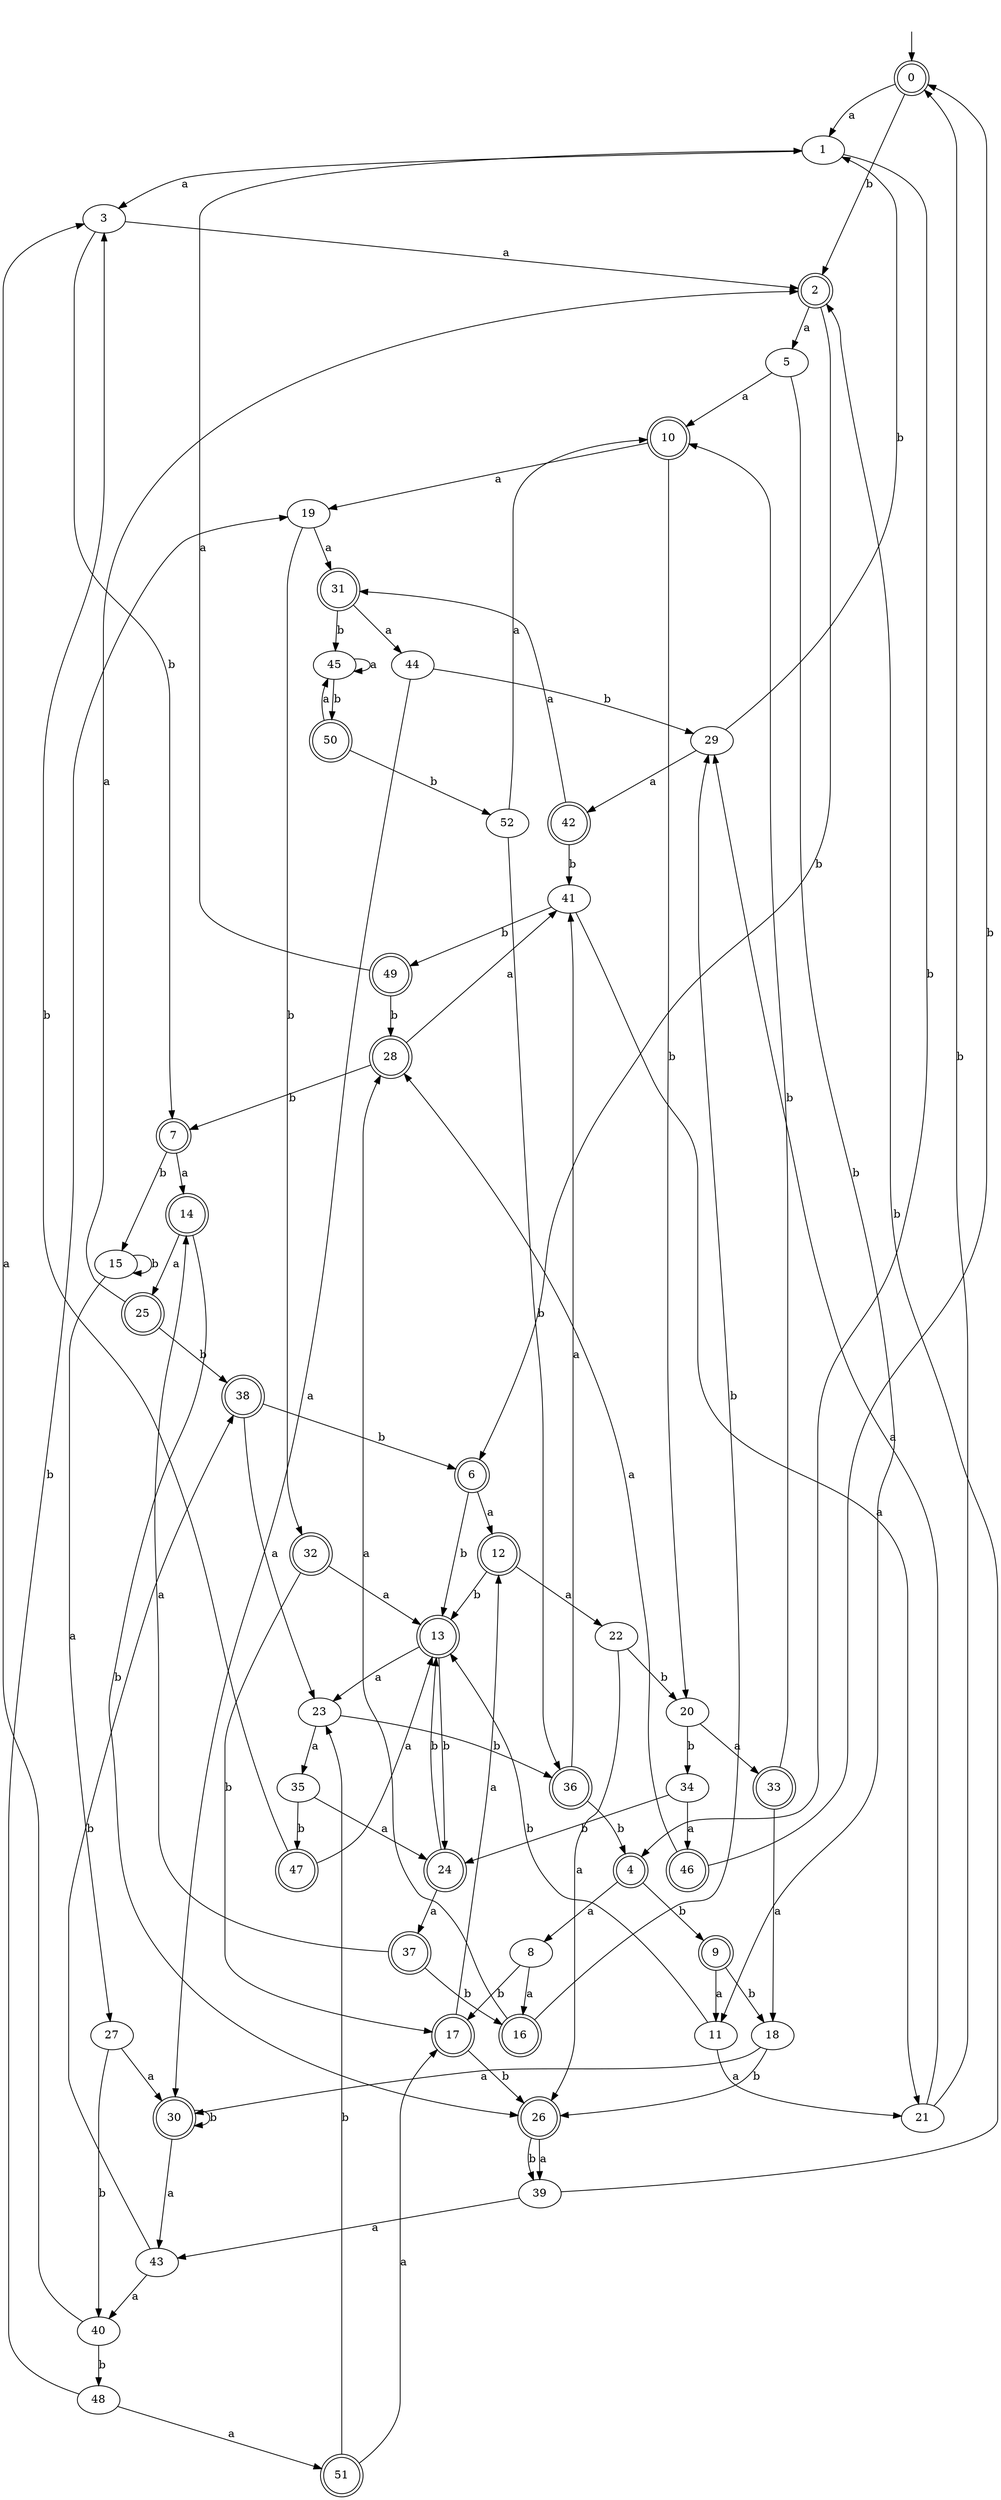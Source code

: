 digraph RandomDFA {
  __start0 [label="", shape=none];
  __start0 -> 0 [label=""];
  0 [shape=circle] [shape=doublecircle]
  0 -> 1 [label="a"]
  0 -> 2 [label="b"]
  1
  1 -> 3 [label="a"]
  1 -> 4 [label="b"]
  2 [shape=doublecircle]
  2 -> 5 [label="a"]
  2 -> 6 [label="b"]
  3
  3 -> 2 [label="a"]
  3 -> 7 [label="b"]
  4 [shape=doublecircle]
  4 -> 8 [label="a"]
  4 -> 9 [label="b"]
  5
  5 -> 10 [label="a"]
  5 -> 11 [label="b"]
  6 [shape=doublecircle]
  6 -> 12 [label="a"]
  6 -> 13 [label="b"]
  7 [shape=doublecircle]
  7 -> 14 [label="a"]
  7 -> 15 [label="b"]
  8
  8 -> 16 [label="a"]
  8 -> 17 [label="b"]
  9 [shape=doublecircle]
  9 -> 11 [label="a"]
  9 -> 18 [label="b"]
  10 [shape=doublecircle]
  10 -> 19 [label="a"]
  10 -> 20 [label="b"]
  11
  11 -> 21 [label="a"]
  11 -> 13 [label="b"]
  12 [shape=doublecircle]
  12 -> 22 [label="a"]
  12 -> 13 [label="b"]
  13 [shape=doublecircle]
  13 -> 23 [label="a"]
  13 -> 24 [label="b"]
  14 [shape=doublecircle]
  14 -> 25 [label="a"]
  14 -> 26 [label="b"]
  15
  15 -> 27 [label="a"]
  15 -> 15 [label="b"]
  16 [shape=doublecircle]
  16 -> 28 [label="a"]
  16 -> 29 [label="b"]
  17 [shape=doublecircle]
  17 -> 12 [label="a"]
  17 -> 26 [label="b"]
  18
  18 -> 30 [label="a"]
  18 -> 26 [label="b"]
  19
  19 -> 31 [label="a"]
  19 -> 32 [label="b"]
  20
  20 -> 33 [label="a"]
  20 -> 34 [label="b"]
  21
  21 -> 29 [label="a"]
  21 -> 0 [label="b"]
  22
  22 -> 26 [label="a"]
  22 -> 20 [label="b"]
  23
  23 -> 35 [label="a"]
  23 -> 36 [label="b"]
  24 [shape=doublecircle]
  24 -> 37 [label="a"]
  24 -> 13 [label="b"]
  25 [shape=doublecircle]
  25 -> 2 [label="a"]
  25 -> 38 [label="b"]
  26 [shape=doublecircle]
  26 -> 39 [label="a"]
  26 -> 39 [label="b"]
  27
  27 -> 30 [label="a"]
  27 -> 40 [label="b"]
  28 [shape=doublecircle]
  28 -> 41 [label="a"]
  28 -> 7 [label="b"]
  29
  29 -> 42 [label="a"]
  29 -> 1 [label="b"]
  30 [shape=doublecircle]
  30 -> 43 [label="a"]
  30 -> 30 [label="b"]
  31 [shape=doublecircle]
  31 -> 44 [label="a"]
  31 -> 45 [label="b"]
  32 [shape=doublecircle]
  32 -> 13 [label="a"]
  32 -> 17 [label="b"]
  33 [shape=doublecircle]
  33 -> 18 [label="a"]
  33 -> 10 [label="b"]
  34
  34 -> 46 [label="a"]
  34 -> 24 [label="b"]
  35
  35 -> 24 [label="a"]
  35 -> 47 [label="b"]
  36 [shape=doublecircle]
  36 -> 41 [label="a"]
  36 -> 4 [label="b"]
  37 [shape=doublecircle]
  37 -> 14 [label="a"]
  37 -> 16 [label="b"]
  38 [shape=doublecircle]
  38 -> 23 [label="a"]
  38 -> 6 [label="b"]
  39
  39 -> 43 [label="a"]
  39 -> 2 [label="b"]
  40
  40 -> 3 [label="a"]
  40 -> 48 [label="b"]
  41
  41 -> 21 [label="a"]
  41 -> 49 [label="b"]
  42 [shape=doublecircle]
  42 -> 31 [label="a"]
  42 -> 41 [label="b"]
  43
  43 -> 40 [label="a"]
  43 -> 38 [label="b"]
  44
  44 -> 30 [label="a"]
  44 -> 29 [label="b"]
  45
  45 -> 45 [label="a"]
  45 -> 50 [label="b"]
  46 [shape=doublecircle]
  46 -> 28 [label="a"]
  46 -> 0 [label="b"]
  47 [shape=doublecircle]
  47 -> 13 [label="a"]
  47 -> 3 [label="b"]
  48
  48 -> 51 [label="a"]
  48 -> 19 [label="b"]
  49 [shape=doublecircle]
  49 -> 1 [label="a"]
  49 -> 28 [label="b"]
  50 [shape=doublecircle]
  50 -> 45 [label="a"]
  50 -> 52 [label="b"]
  51 [shape=doublecircle]
  51 -> 17 [label="a"]
  51 -> 23 [label="b"]
  52
  52 -> 10 [label="a"]
  52 -> 36 [label="b"]
}
